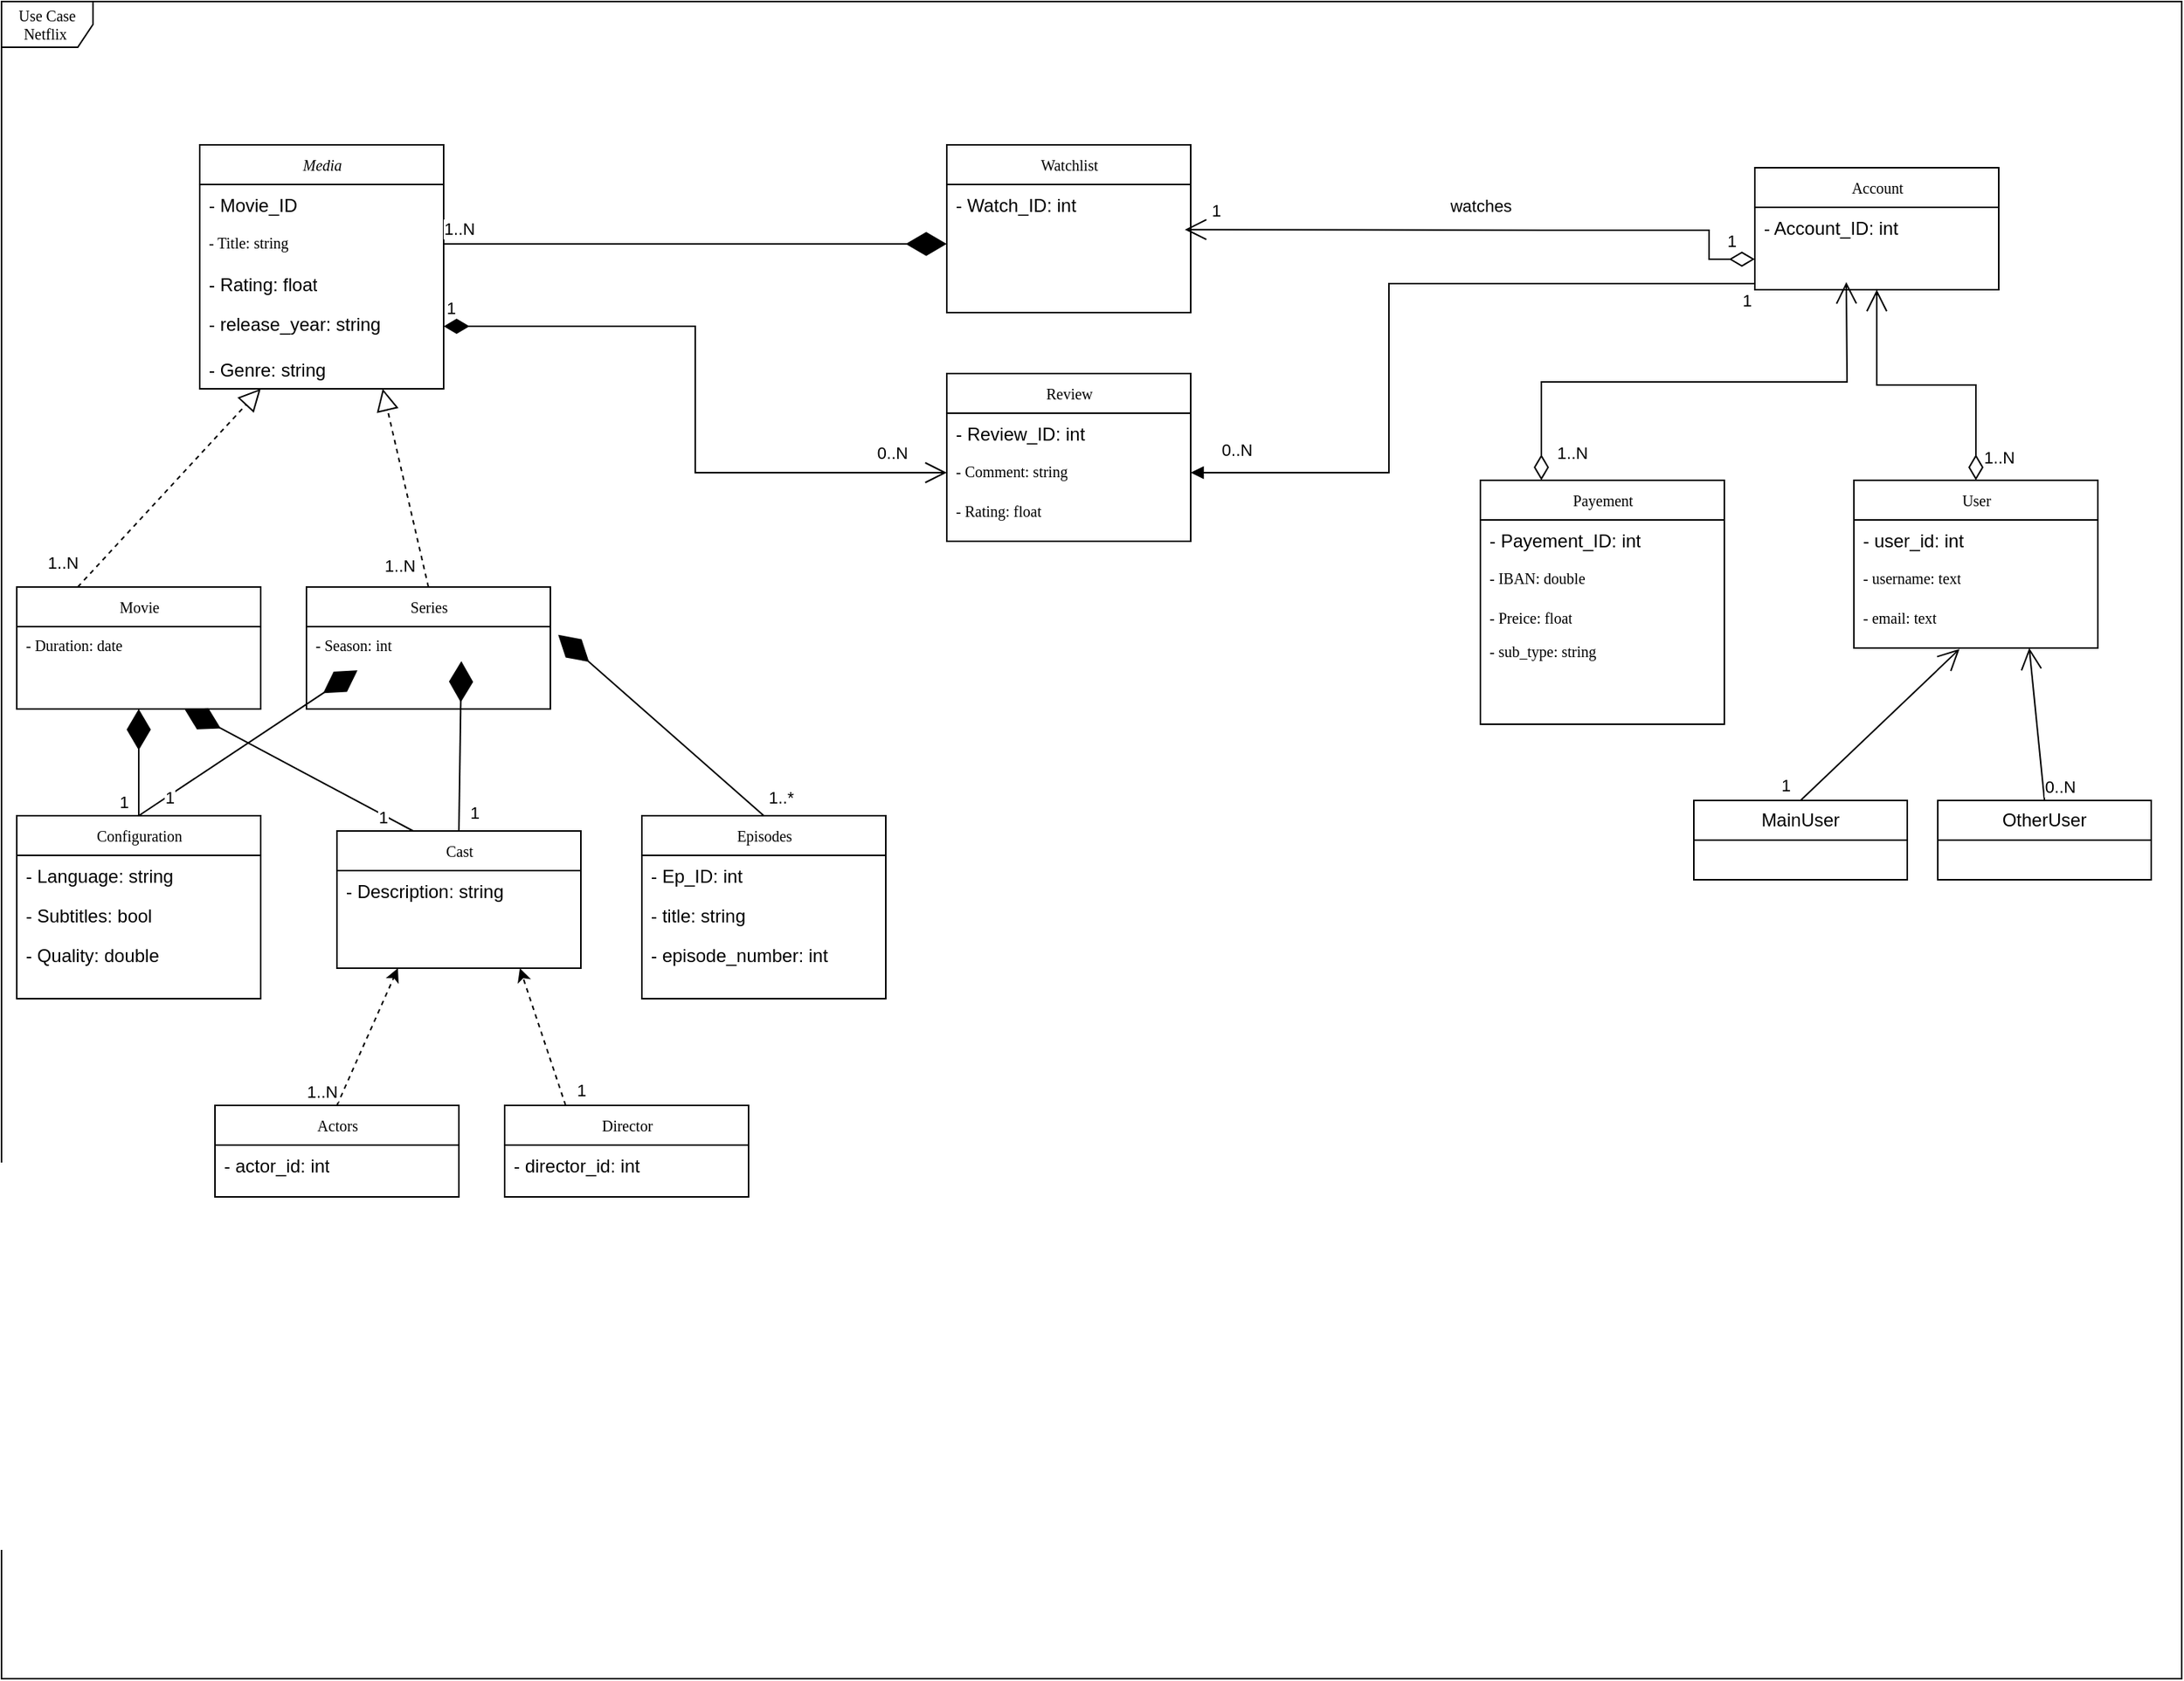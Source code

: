 <mxfile version="24.8.2">
  <diagram name="Page-1" id="c4acf3e9-155e-7222-9cf6-157b1a14988f">
    <mxGraphModel dx="1194" dy="1726" grid="1" gridSize="10" guides="1" tooltips="1" connect="1" arrows="1" fold="1" page="1" pageScale="1" pageWidth="850" pageHeight="1100" background="none" math="0" shadow="0">
      <root>
        <mxCell id="0" />
        <mxCell id="1" parent="0" />
        <mxCell id="17acba5748e5396b-1" value="Use Case Netflix&amp;nbsp;" style="shape=umlFrame;whiteSpace=wrap;html=1;rounded=0;shadow=0;comic=0;labelBackgroundColor=none;strokeWidth=1;fontFamily=Verdana;fontSize=10;align=center;" parent="1" vertex="1">
          <mxGeometry x="60" y="-1064" width="1430" height="1100" as="geometry" />
        </mxCell>
        <mxCell id="17acba5748e5396b-30" value="Movie" style="swimlane;html=1;fontStyle=0;childLayout=stackLayout;horizontal=1;startSize=26;fillColor=none;horizontalStack=0;resizeParent=1;resizeLast=0;collapsible=1;marginBottom=0;swimlaneFillColor=#ffffff;rounded=0;shadow=0;comic=0;labelBackgroundColor=none;strokeWidth=1;fontFamily=Verdana;fontSize=10;align=center;" parent="1" vertex="1">
          <mxGeometry x="70" y="-680" width="160" height="80" as="geometry" />
        </mxCell>
        <mxCell id="MXeGfviL51i1jRM-pdPd-1" value="- Duration: date" style="text;html=1;strokeColor=none;fillColor=none;align=left;verticalAlign=top;spacingLeft=4;spacingRight=4;whiteSpace=wrap;overflow=hidden;rotatable=0;points=[[0,0.5],[1,0.5]];portConstraint=eastwest;fontFamily=Verdana;fontSize=10;fontColor=default;fontStyle=0;labelBackgroundColor=none;" vertex="1" parent="17acba5748e5396b-30">
          <mxGeometry y="26" width="160" height="26" as="geometry" />
        </mxCell>
        <mxCell id="u5OW4T7a8DiHMdrfiU4O-11" value="Episodes" style="swimlane;html=1;fontStyle=0;childLayout=stackLayout;horizontal=1;startSize=26;fillColor=none;horizontalStack=0;resizeParent=1;resizeLast=0;collapsible=1;marginBottom=0;swimlaneFillColor=#ffffff;rounded=0;shadow=0;comic=0;labelBackgroundColor=none;strokeWidth=1;fontFamily=Verdana;fontSize=10;align=center;" parent="1" vertex="1">
          <mxGeometry x="480" y="-530" width="160" height="120" as="geometry">
            <mxRectangle x="310" y="-756" width="80" height="30" as="alternateBounds" />
          </mxGeometry>
        </mxCell>
        <mxCell id="u5OW4T7a8DiHMdrfiU4O-12" value="- Ep_ID: int&lt;div&gt;&lt;br&gt;&lt;/div&gt;" style="text;html=1;strokeColor=none;fillColor=none;align=left;verticalAlign=top;spacingLeft=4;spacingRight=4;whiteSpace=wrap;overflow=hidden;rotatable=0;points=[[0,0.5],[1,0.5]];portConstraint=eastwest;" parent="u5OW4T7a8DiHMdrfiU4O-11" vertex="1">
          <mxGeometry y="26" width="160" height="26" as="geometry" />
        </mxCell>
        <mxCell id="u5OW4T7a8DiHMdrfiU4O-13" value="&lt;div&gt;- title: string&lt;/div&gt;&lt;div&gt;&lt;br&gt;&lt;/div&gt;" style="text;html=1;strokeColor=none;fillColor=none;align=left;verticalAlign=top;spacingLeft=4;spacingRight=4;whiteSpace=wrap;overflow=hidden;rotatable=0;points=[[0,0.5],[1,0.5]];portConstraint=eastwest;" parent="u5OW4T7a8DiHMdrfiU4O-11" vertex="1">
          <mxGeometry y="52" width="160" height="26" as="geometry" />
        </mxCell>
        <mxCell id="u5OW4T7a8DiHMdrfiU4O-37" value="&lt;div&gt;- episode_number: int&lt;/div&gt;&lt;div&gt;&lt;br&gt;&lt;/div&gt;" style="text;html=1;strokeColor=none;fillColor=none;align=left;verticalAlign=top;spacingLeft=4;spacingRight=4;whiteSpace=wrap;overflow=hidden;rotatable=0;points=[[0,0.5],[1,0.5]];portConstraint=eastwest;" parent="u5OW4T7a8DiHMdrfiU4O-11" vertex="1">
          <mxGeometry y="78" width="160" height="26" as="geometry" />
        </mxCell>
        <mxCell id="u5OW4T7a8DiHMdrfiU4O-19" value="Series" style="swimlane;html=1;fontStyle=0;childLayout=stackLayout;horizontal=1;startSize=26;fillColor=none;horizontalStack=0;resizeParent=1;resizeLast=0;collapsible=1;marginBottom=0;swimlaneFillColor=#ffffff;rounded=0;shadow=0;comic=0;labelBackgroundColor=none;strokeWidth=1;fontFamily=Verdana;fontSize=10;align=center;strokeColor=default;verticalAlign=middle;fontColor=default;" parent="1" vertex="1">
          <mxGeometry x="260" y="-680" width="160" height="80" as="geometry" />
        </mxCell>
        <mxCell id="pWf0yoMoPzwOqvPtpyno-2" value="- Season: int" style="text;html=1;strokeColor=none;fillColor=none;align=left;verticalAlign=top;spacingLeft=4;spacingRight=4;whiteSpace=wrap;overflow=hidden;rotatable=0;points=[[0,0.5],[1,0.5]];portConstraint=eastwest;fontFamily=Verdana;fontSize=10;fontColor=default;fontStyle=0;labelBackgroundColor=none;" parent="u5OW4T7a8DiHMdrfiU4O-19" vertex="1">
          <mxGeometry y="26" width="160" height="26" as="geometry" />
        </mxCell>
        <mxCell id="u5OW4T7a8DiHMdrfiU4O-46" value="&lt;i&gt;Media&lt;/i&gt;" style="swimlane;html=1;fontStyle=0;childLayout=stackLayout;horizontal=1;startSize=26;fillColor=none;horizontalStack=0;resizeParent=1;resizeLast=0;collapsible=1;marginBottom=0;swimlaneFillColor=#ffffff;rounded=0;shadow=0;comic=0;labelBackgroundColor=none;strokeWidth=1;fontFamily=Verdana;fontSize=10;align=center;strokeColor=default;verticalAlign=middle;fontColor=default;" parent="1" vertex="1">
          <mxGeometry x="190" y="-970" width="160" height="160" as="geometry" />
        </mxCell>
        <mxCell id="u5OW4T7a8DiHMdrfiU4O-36" value="- Movie_ID" style="text;html=1;strokeColor=none;fillColor=none;align=left;verticalAlign=top;spacingLeft=4;spacingRight=4;whiteSpace=wrap;overflow=hidden;rotatable=0;points=[[0,0.5],[1,0.5]];portConstraint=eastwest;" parent="u5OW4T7a8DiHMdrfiU4O-46" vertex="1">
          <mxGeometry y="26" width="160" height="26" as="geometry" />
        </mxCell>
        <mxCell id="u5OW4T7a8DiHMdrfiU4O-67" value="- Title: string" style="text;html=1;strokeColor=none;fillColor=none;align=left;verticalAlign=top;spacingLeft=4;spacingRight=4;whiteSpace=wrap;overflow=hidden;rotatable=0;points=[[0,0.5],[1,0.5]];portConstraint=eastwest;fontFamily=Verdana;fontSize=10;fontColor=default;fontStyle=0;labelBackgroundColor=none;" parent="u5OW4T7a8DiHMdrfiU4O-46" vertex="1">
          <mxGeometry y="52" width="160" height="26" as="geometry" />
        </mxCell>
        <mxCell id="u5OW4T7a8DiHMdrfiU4O-68" value="&lt;div&gt;&lt;span style=&quot;background-color: initial;&quot;&gt;- Rating: float&lt;/span&gt;&lt;/div&gt;&lt;div&gt;&lt;span style=&quot;background-color: initial;&quot;&gt;&lt;br&gt;&lt;/span&gt;&lt;/div&gt;" style="text;html=1;strokeColor=none;fillColor=none;align=left;verticalAlign=top;spacingLeft=4;spacingRight=4;whiteSpace=wrap;overflow=hidden;rotatable=0;points=[[0,0.5],[1,0.5]];portConstraint=eastwest;" parent="u5OW4T7a8DiHMdrfiU4O-46" vertex="1">
          <mxGeometry y="78" width="160" height="26" as="geometry" />
        </mxCell>
        <mxCell id="u5OW4T7a8DiHMdrfiU4O-86" value="- release_year: string" style="text;html=1;strokeColor=none;fillColor=none;align=left;verticalAlign=top;spacingLeft=4;spacingRight=4;whiteSpace=wrap;overflow=hidden;rotatable=0;points=[[0,0.5],[1,0.5]];portConstraint=eastwest;" parent="u5OW4T7a8DiHMdrfiU4O-46" vertex="1">
          <mxGeometry y="104" width="160" height="30" as="geometry" />
        </mxCell>
        <mxCell id="MXeGfviL51i1jRM-pdPd-2" value="- Genre: string" style="text;html=1;strokeColor=none;fillColor=none;align=left;verticalAlign=top;spacingLeft=4;spacingRight=4;whiteSpace=wrap;overflow=hidden;rotatable=0;points=[[0,0.5],[1,0.5]];portConstraint=eastwest;" vertex="1" parent="u5OW4T7a8DiHMdrfiU4O-46">
          <mxGeometry y="134" width="160" height="26" as="geometry" />
        </mxCell>
        <mxCell id="u5OW4T7a8DiHMdrfiU4O-60" value="" style="endArrow=block;dashed=1;endFill=0;endSize=12;html=1;rounded=0;exitX=0.25;exitY=0;exitDx=0;exitDy=0;entryX=0.25;entryY=1;entryDx=0;entryDy=0;" parent="1" source="17acba5748e5396b-30" target="u5OW4T7a8DiHMdrfiU4O-46" edge="1">
          <mxGeometry width="160" relative="1" as="geometry">
            <mxPoint x="290" y="-760" as="sourcePoint" />
            <mxPoint x="450" y="-760" as="targetPoint" />
          </mxGeometry>
        </mxCell>
        <mxCell id="pWf0yoMoPzwOqvPtpyno-44" value="1..N" style="edgeLabel;html=1;align=center;verticalAlign=middle;resizable=0;points=[];" parent="u5OW4T7a8DiHMdrfiU4O-60" vertex="1" connectable="0">
          <mxGeometry x="-0.767" y="-1" relative="1" as="geometry">
            <mxPoint x="-25" y="-2" as="offset" />
          </mxGeometry>
        </mxCell>
        <mxCell id="u5OW4T7a8DiHMdrfiU4O-62" value="" style="endArrow=block;dashed=1;endFill=0;endSize=12;html=1;rounded=0;entryX=0.75;entryY=1;entryDx=0;entryDy=0;exitX=0.5;exitY=0;exitDx=0;exitDy=0;" parent="1" source="u5OW4T7a8DiHMdrfiU4O-19" target="u5OW4T7a8DiHMdrfiU4O-46" edge="1">
          <mxGeometry width="160" relative="1" as="geometry">
            <mxPoint x="290" y="-760" as="sourcePoint" />
            <mxPoint x="450" y="-760" as="targetPoint" />
          </mxGeometry>
        </mxCell>
        <mxCell id="pWf0yoMoPzwOqvPtpyno-45" value="1..N" style="edgeLabel;html=1;align=center;verticalAlign=middle;resizable=0;points=[];" parent="u5OW4T7a8DiHMdrfiU4O-62" vertex="1" connectable="0">
          <mxGeometry x="-0.756" y="1" relative="1" as="geometry">
            <mxPoint x="-15" y="2" as="offset" />
          </mxGeometry>
        </mxCell>
        <mxCell id="u5OW4T7a8DiHMdrfiU4O-77" value="" style="endArrow=diamondThin;endFill=1;endSize=24;html=1;rounded=0;exitX=0.5;exitY=0;exitDx=0;exitDy=0;targetPerimeterSpacing=0;entryX=1.032;entryY=0.205;entryDx=0;entryDy=0;entryPerimeter=0;" parent="1" source="u5OW4T7a8DiHMdrfiU4O-11" target="pWf0yoMoPzwOqvPtpyno-2" edge="1">
          <mxGeometry width="160" relative="1" as="geometry">
            <mxPoint x="290" y="-520" as="sourcePoint" />
            <mxPoint x="340" y="-600" as="targetPoint" />
          </mxGeometry>
        </mxCell>
        <mxCell id="u5OW4T7a8DiHMdrfiU4O-81" value="1..*" style="edgeLabel;html=1;align=center;verticalAlign=middle;resizable=0;points=[];" parent="u5OW4T7a8DiHMdrfiU4O-77" vertex="1" connectable="0">
          <mxGeometry x="-0.769" relative="1" as="geometry">
            <mxPoint x="26" y="1" as="offset" />
          </mxGeometry>
        </mxCell>
        <mxCell id="OyGu7xgzBfIXpcRJ4Xiw-1" value="Watchlist" style="swimlane;html=1;fontStyle=0;childLayout=stackLayout;horizontal=1;startSize=26;fillColor=none;horizontalStack=0;resizeParent=1;resizeLast=0;collapsible=1;marginBottom=0;swimlaneFillColor=#ffffff;rounded=0;shadow=0;comic=0;labelBackgroundColor=none;strokeWidth=1;fontFamily=Verdana;fontSize=10;align=center;" parent="1" vertex="1">
          <mxGeometry x="680" y="-970" width="160" height="110" as="geometry" />
        </mxCell>
        <mxCell id="OyGu7xgzBfIXpcRJ4Xiw-2" value="- Watch_ID: int" style="text;html=1;strokeColor=none;fillColor=none;align=left;verticalAlign=top;spacingLeft=4;spacingRight=4;whiteSpace=wrap;overflow=hidden;rotatable=0;points=[[0,0.5],[1,0.5]];portConstraint=eastwest;" parent="OyGu7xgzBfIXpcRJ4Xiw-1" vertex="1">
          <mxGeometry y="26" width="160" height="26" as="geometry" />
        </mxCell>
        <mxCell id="OyGu7xgzBfIXpcRJ4Xiw-26" style="rounded=0;orthogonalLoop=1;jettySize=auto;html=1;exitX=0.25;exitY=0;exitDx=0;exitDy=0;entryX=0.75;entryY=1;entryDx=0;entryDy=0;dashed=1;" parent="1" source="OyGu7xgzBfIXpcRJ4Xiw-7" target="OyGu7xgzBfIXpcRJ4Xiw-15" edge="1">
          <mxGeometry relative="1" as="geometry">
            <mxPoint x="820.034" y="-530.0" as="targetPoint" />
          </mxGeometry>
        </mxCell>
        <mxCell id="pWf0yoMoPzwOqvPtpyno-51" value="1" style="edgeLabel;html=1;align=center;verticalAlign=middle;resizable=0;points=[];" parent="OyGu7xgzBfIXpcRJ4Xiw-26" vertex="1" connectable="0">
          <mxGeometry x="-0.797" y="-3" relative="1" as="geometry">
            <mxPoint x="10" as="offset" />
          </mxGeometry>
        </mxCell>
        <mxCell id="OyGu7xgzBfIXpcRJ4Xiw-7" value="Director" style="swimlane;html=1;fontStyle=0;childLayout=stackLayout;horizontal=1;startSize=26;fillColor=none;horizontalStack=0;resizeParent=1;resizeLast=0;collapsible=1;marginBottom=0;swimlaneFillColor=#ffffff;rounded=0;shadow=0;comic=0;labelBackgroundColor=none;strokeWidth=1;fontFamily=Verdana;fontSize=10;align=center;" parent="1" vertex="1">
          <mxGeometry x="390" y="-340" width="160" height="60" as="geometry" />
        </mxCell>
        <mxCell id="OyGu7xgzBfIXpcRJ4Xiw-9" value="- director_id: int" style="text;html=1;strokeColor=none;fillColor=none;align=left;verticalAlign=top;spacingLeft=4;spacingRight=4;whiteSpace=wrap;overflow=hidden;rotatable=0;points=[[0,0.5],[1,0.5]];portConstraint=eastwest;" parent="OyGu7xgzBfIXpcRJ4Xiw-7" vertex="1">
          <mxGeometry y="26" width="160" height="26" as="geometry" />
        </mxCell>
        <mxCell id="OyGu7xgzBfIXpcRJ4Xiw-18" style="rounded=0;orthogonalLoop=1;jettySize=auto;html=1;exitX=0.5;exitY=0;exitDx=0;exitDy=0;entryX=0.25;entryY=1;entryDx=0;entryDy=0;dashed=1;" parent="1" source="OyGu7xgzBfIXpcRJ4Xiw-11" target="OyGu7xgzBfIXpcRJ4Xiw-15" edge="1">
          <mxGeometry relative="1" as="geometry" />
        </mxCell>
        <mxCell id="pWf0yoMoPzwOqvPtpyno-50" value="1..N" style="edgeLabel;html=1;align=center;verticalAlign=middle;resizable=0;points=[];" parent="OyGu7xgzBfIXpcRJ4Xiw-18" vertex="1" connectable="0">
          <mxGeometry x="-0.804" y="1" relative="1" as="geometry">
            <mxPoint x="-13" as="offset" />
          </mxGeometry>
        </mxCell>
        <mxCell id="OyGu7xgzBfIXpcRJ4Xiw-11" value="Actors" style="swimlane;html=1;fontStyle=0;childLayout=stackLayout;horizontal=1;startSize=26;fillColor=none;horizontalStack=0;resizeParent=1;resizeLast=0;collapsible=1;marginBottom=0;swimlaneFillColor=#ffffff;rounded=0;shadow=0;comic=0;labelBackgroundColor=none;strokeWidth=1;fontFamily=Verdana;fontSize=10;align=center;" parent="1" vertex="1">
          <mxGeometry x="200" y="-340" width="160" height="60" as="geometry" />
        </mxCell>
        <mxCell id="OyGu7xgzBfIXpcRJ4Xiw-13" value="- actor_id: int" style="text;html=1;strokeColor=none;fillColor=none;align=left;verticalAlign=top;spacingLeft=4;spacingRight=4;whiteSpace=wrap;overflow=hidden;rotatable=0;points=[[0,0.5],[1,0.5]];portConstraint=eastwest;" parent="OyGu7xgzBfIXpcRJ4Xiw-11" vertex="1">
          <mxGeometry y="26" width="160" height="26" as="geometry" />
        </mxCell>
        <mxCell id="OyGu7xgzBfIXpcRJ4Xiw-15" value="Cast" style="swimlane;html=1;fontStyle=0;childLayout=stackLayout;horizontal=1;startSize=26;fillColor=none;horizontalStack=0;resizeParent=1;resizeLast=0;collapsible=1;marginBottom=0;swimlaneFillColor=#ffffff;rounded=0;shadow=0;comic=0;labelBackgroundColor=none;strokeWidth=1;fontFamily=Verdana;fontSize=10;align=center;" parent="1" vertex="1">
          <mxGeometry x="280" y="-520" width="160" height="90" as="geometry" />
        </mxCell>
        <mxCell id="OyGu7xgzBfIXpcRJ4Xiw-17" value="- Description: string" style="text;html=1;strokeColor=none;fillColor=none;align=left;verticalAlign=top;spacingLeft=4;spacingRight=4;whiteSpace=wrap;overflow=hidden;rotatable=0;points=[[0,0.5],[1,0.5]];portConstraint=eastwest;" parent="OyGu7xgzBfIXpcRJ4Xiw-15" vertex="1">
          <mxGeometry y="26" width="160" height="26" as="geometry" />
        </mxCell>
        <mxCell id="OyGu7xgzBfIXpcRJ4Xiw-27" value="User" style="swimlane;html=1;fontStyle=0;childLayout=stackLayout;horizontal=1;startSize=26;fillColor=none;horizontalStack=0;resizeParent=1;resizeLast=0;collapsible=1;marginBottom=0;swimlaneFillColor=#ffffff;rounded=0;shadow=0;comic=0;labelBackgroundColor=none;strokeWidth=1;fontFamily=Verdana;fontSize=10;align=center;" parent="1" vertex="1">
          <mxGeometry x="1275" y="-750" width="160" height="110" as="geometry" />
        </mxCell>
        <mxCell id="OyGu7xgzBfIXpcRJ4Xiw-29" value="- user_id: int" style="text;html=1;strokeColor=none;fillColor=none;align=left;verticalAlign=top;spacingLeft=4;spacingRight=4;whiteSpace=wrap;overflow=hidden;rotatable=0;points=[[0,0.5],[1,0.5]];portConstraint=eastwest;" parent="OyGu7xgzBfIXpcRJ4Xiw-27" vertex="1">
          <mxGeometry y="26" width="160" height="26" as="geometry" />
        </mxCell>
        <mxCell id="OyGu7xgzBfIXpcRJ4Xiw-30" value="- username: text" style="text;html=1;strokeColor=none;fillColor=none;align=left;verticalAlign=top;spacingLeft=4;spacingRight=4;whiteSpace=wrap;overflow=hidden;rotatable=0;points=[[0,0.5],[1,0.5]];portConstraint=eastwest;fontFamily=Verdana;fontSize=10;fontColor=default;fontStyle=0;labelBackgroundColor=none;" parent="OyGu7xgzBfIXpcRJ4Xiw-27" vertex="1">
          <mxGeometry y="52" width="160" height="26" as="geometry" />
        </mxCell>
        <mxCell id="OyGu7xgzBfIXpcRJ4Xiw-31" value="- email: text" style="text;html=1;strokeColor=none;fillColor=none;align=left;verticalAlign=top;spacingLeft=4;spacingRight=4;whiteSpace=wrap;overflow=hidden;rotatable=0;points=[[0,0.5],[1,0.5]];portConstraint=eastwest;fontFamily=Verdana;fontSize=10;fontColor=default;fontStyle=0;labelBackgroundColor=none;" parent="OyGu7xgzBfIXpcRJ4Xiw-27" vertex="1">
          <mxGeometry y="78" width="160" height="26" as="geometry" />
        </mxCell>
        <mxCell id="OyGu7xgzBfIXpcRJ4Xiw-32" value="Payement" style="swimlane;html=1;fontStyle=0;childLayout=stackLayout;horizontal=1;startSize=26;fillColor=none;horizontalStack=0;resizeParent=1;resizeLast=0;collapsible=1;marginBottom=0;swimlaneFillColor=#ffffff;rounded=0;shadow=0;comic=0;labelBackgroundColor=none;strokeWidth=1;fontFamily=Verdana;fontSize=10;align=center;" parent="1" vertex="1">
          <mxGeometry x="1030" y="-750" width="160" height="160" as="geometry" />
        </mxCell>
        <mxCell id="OyGu7xgzBfIXpcRJ4Xiw-33" value="- Payement_ID: int" style="text;html=1;strokeColor=none;fillColor=none;align=left;verticalAlign=top;spacingLeft=4;spacingRight=4;whiteSpace=wrap;overflow=hidden;rotatable=0;points=[[0,0.5],[1,0.5]];portConstraint=eastwest;" parent="OyGu7xgzBfIXpcRJ4Xiw-32" vertex="1">
          <mxGeometry y="26" width="160" height="26" as="geometry" />
        </mxCell>
        <mxCell id="OyGu7xgzBfIXpcRJ4Xiw-34" value="- IBAN: double" style="text;html=1;strokeColor=none;fillColor=none;align=left;verticalAlign=top;spacingLeft=4;spacingRight=4;whiteSpace=wrap;overflow=hidden;rotatable=0;points=[[0,0.5],[1,0.5]];portConstraint=eastwest;fontFamily=Verdana;fontSize=10;fontColor=default;fontStyle=0;labelBackgroundColor=none;" parent="OyGu7xgzBfIXpcRJ4Xiw-32" vertex="1">
          <mxGeometry y="52" width="160" height="26" as="geometry" />
        </mxCell>
        <mxCell id="OyGu7xgzBfIXpcRJ4Xiw-35" value="- Preice: float" style="text;html=1;strokeColor=none;fillColor=none;align=left;verticalAlign=top;spacingLeft=4;spacingRight=4;whiteSpace=wrap;overflow=hidden;rotatable=0;points=[[0,0.5],[1,0.5]];portConstraint=eastwest;fontFamily=Verdana;fontSize=10;fontColor=default;fontStyle=0;labelBackgroundColor=none;" parent="OyGu7xgzBfIXpcRJ4Xiw-32" vertex="1">
          <mxGeometry y="78" width="160" height="22" as="geometry" />
        </mxCell>
        <mxCell id="OyGu7xgzBfIXpcRJ4Xiw-40" value="- sub_type: string" style="text;html=1;strokeColor=none;fillColor=none;align=left;verticalAlign=top;spacingLeft=4;spacingRight=4;whiteSpace=wrap;overflow=hidden;rotatable=0;points=[[0,0.5],[1,0.5]];portConstraint=eastwest;fontFamily=Verdana;fontSize=10;fontColor=default;fontStyle=0;labelBackgroundColor=none;" parent="OyGu7xgzBfIXpcRJ4Xiw-32" vertex="1">
          <mxGeometry y="100" width="160" height="26" as="geometry" />
        </mxCell>
        <mxCell id="OyGu7xgzBfIXpcRJ4Xiw-36" value="Review" style="swimlane;html=1;fontStyle=0;childLayout=stackLayout;horizontal=1;startSize=26;fillColor=none;horizontalStack=0;resizeParent=1;resizeLast=0;collapsible=1;marginBottom=0;swimlaneFillColor=#ffffff;rounded=0;shadow=0;comic=0;labelBackgroundColor=none;strokeWidth=1;fontFamily=Verdana;fontSize=10;align=center;" parent="1" vertex="1">
          <mxGeometry x="680" y="-820" width="160" height="110" as="geometry" />
        </mxCell>
        <mxCell id="OyGu7xgzBfIXpcRJ4Xiw-37" value="- Review_ID: int" style="text;html=1;strokeColor=none;fillColor=none;align=left;verticalAlign=top;spacingLeft=4;spacingRight=4;whiteSpace=wrap;overflow=hidden;rotatable=0;points=[[0,0.5],[1,0.5]];portConstraint=eastwest;" parent="OyGu7xgzBfIXpcRJ4Xiw-36" vertex="1">
          <mxGeometry y="26" width="160" height="26" as="geometry" />
        </mxCell>
        <mxCell id="OyGu7xgzBfIXpcRJ4Xiw-38" value="- Comment: string" style="text;html=1;strokeColor=none;fillColor=none;align=left;verticalAlign=top;spacingLeft=4;spacingRight=4;whiteSpace=wrap;overflow=hidden;rotatable=0;points=[[0,0.5],[1,0.5]];portConstraint=eastwest;fontFamily=Verdana;fontSize=10;fontColor=default;fontStyle=0;labelBackgroundColor=none;" parent="OyGu7xgzBfIXpcRJ4Xiw-36" vertex="1">
          <mxGeometry y="52" width="160" height="26" as="geometry" />
        </mxCell>
        <mxCell id="OyGu7xgzBfIXpcRJ4Xiw-39" value="- Rating: float" style="text;html=1;strokeColor=none;fillColor=none;align=left;verticalAlign=top;spacingLeft=4;spacingRight=4;whiteSpace=wrap;overflow=hidden;rotatable=0;points=[[0,0.5],[1,0.5]];portConstraint=eastwest;fontFamily=Verdana;fontSize=10;fontColor=default;fontStyle=0;labelBackgroundColor=none;" parent="OyGu7xgzBfIXpcRJ4Xiw-36" vertex="1">
          <mxGeometry y="78" width="160" height="26" as="geometry" />
        </mxCell>
        <mxCell id="OyGu7xgzBfIXpcRJ4Xiw-57" value="" style="endArrow=diamondThin;endFill=1;endSize=24;html=1;rounded=0;entryX=0;entryY=0.5;entryDx=0;entryDy=0;exitX=1;exitY=0.5;exitDx=0;exitDy=0;" parent="1" source="u5OW4T7a8DiHMdrfiU4O-67" edge="1">
          <mxGeometry width="160" relative="1" as="geometry">
            <mxPoint x="330" y="-990" as="sourcePoint" />
            <mxPoint x="680" y="-905.0" as="targetPoint" />
          </mxGeometry>
        </mxCell>
        <mxCell id="OyGu7xgzBfIXpcRJ4Xiw-58" value="1..N" style="edgeLabel;html=1;align=center;verticalAlign=middle;resizable=0;points=[];" parent="OyGu7xgzBfIXpcRJ4Xiw-57" vertex="1" connectable="0">
          <mxGeometry x="-0.73" y="-2" relative="1" as="geometry">
            <mxPoint x="-35" y="-12" as="offset" />
          </mxGeometry>
        </mxCell>
        <mxCell id="pWf0yoMoPzwOqvPtpyno-3" value="Configuration" style="swimlane;html=1;fontStyle=0;childLayout=stackLayout;horizontal=1;startSize=26;fillColor=none;horizontalStack=0;resizeParent=1;resizeLast=0;collapsible=1;marginBottom=0;swimlaneFillColor=#ffffff;rounded=0;shadow=0;comic=0;labelBackgroundColor=none;strokeWidth=1;fontFamily=Verdana;fontSize=10;align=center;" parent="1" vertex="1">
          <mxGeometry x="70" y="-530" width="160" height="120" as="geometry">
            <mxRectangle x="310" y="-756" width="80" height="30" as="alternateBounds" />
          </mxGeometry>
        </mxCell>
        <mxCell id="pWf0yoMoPzwOqvPtpyno-4" value="&lt;div&gt;- Language: string&lt;/div&gt;" style="text;html=1;strokeColor=none;fillColor=none;align=left;verticalAlign=top;spacingLeft=4;spacingRight=4;whiteSpace=wrap;overflow=hidden;rotatable=0;points=[[0,0.5],[1,0.5]];portConstraint=eastwest;" parent="pWf0yoMoPzwOqvPtpyno-3" vertex="1">
          <mxGeometry y="26" width="160" height="26" as="geometry" />
        </mxCell>
        <mxCell id="pWf0yoMoPzwOqvPtpyno-5" value="&lt;div&gt;- Subtitles: bool&lt;/div&gt;" style="text;html=1;strokeColor=none;fillColor=none;align=left;verticalAlign=top;spacingLeft=4;spacingRight=4;whiteSpace=wrap;overflow=hidden;rotatable=0;points=[[0,0.5],[1,0.5]];portConstraint=eastwest;" parent="pWf0yoMoPzwOqvPtpyno-3" vertex="1">
          <mxGeometry y="52" width="160" height="26" as="geometry" />
        </mxCell>
        <mxCell id="pWf0yoMoPzwOqvPtpyno-6" value="&lt;div&gt;- Quality: double&lt;/div&gt;" style="text;html=1;strokeColor=none;fillColor=none;align=left;verticalAlign=top;spacingLeft=4;spacingRight=4;whiteSpace=wrap;overflow=hidden;rotatable=0;points=[[0,0.5],[1,0.5]];portConstraint=eastwest;" parent="pWf0yoMoPzwOqvPtpyno-3" vertex="1">
          <mxGeometry y="78" width="160" height="26" as="geometry" />
        </mxCell>
        <mxCell id="pWf0yoMoPzwOqvPtpyno-7" value="" style="endArrow=diamondThin;endFill=1;endSize=24;html=1;rounded=0;exitX=0.5;exitY=0;exitDx=0;exitDy=0;targetPerimeterSpacing=0;entryX=0.5;entryY=1;entryDx=0;entryDy=0;" parent="1" source="pWf0yoMoPzwOqvPtpyno-3" target="17acba5748e5396b-30" edge="1">
          <mxGeometry width="160" relative="1" as="geometry">
            <mxPoint x="140" y="-529" as="sourcePoint" />
            <mxPoint x="141" y="-600" as="targetPoint" />
          </mxGeometry>
        </mxCell>
        <mxCell id="pWf0yoMoPzwOqvPtpyno-46" value="1" style="edgeLabel;html=1;align=center;verticalAlign=middle;resizable=0;points=[];" parent="pWf0yoMoPzwOqvPtpyno-7" vertex="1" connectable="0">
          <mxGeometry x="-0.671" relative="1" as="geometry">
            <mxPoint x="-10" y="2" as="offset" />
          </mxGeometry>
        </mxCell>
        <mxCell id="pWf0yoMoPzwOqvPtpyno-9" value="" style="endArrow=diamondThin;endFill=1;endSize=24;html=1;rounded=0;exitX=0.5;exitY=0;exitDx=0;exitDy=0;targetPerimeterSpacing=0;entryX=0.209;entryY=1.103;entryDx=0;entryDy=0;entryPerimeter=0;" parent="1" source="pWf0yoMoPzwOqvPtpyno-3" target="pWf0yoMoPzwOqvPtpyno-2" edge="1">
          <mxGeometry width="160" relative="1" as="geometry">
            <mxPoint x="190" y="-520" as="sourcePoint" />
            <mxPoint x="350" y="-600" as="targetPoint" />
          </mxGeometry>
        </mxCell>
        <mxCell id="pWf0yoMoPzwOqvPtpyno-47" value="1" style="edgeLabel;html=1;align=center;verticalAlign=middle;resizable=0;points=[];" parent="pWf0yoMoPzwOqvPtpyno-9" vertex="1" connectable="0">
          <mxGeometry x="-0.788" y="-1" relative="1" as="geometry">
            <mxPoint x="4" y="-3" as="offset" />
          </mxGeometry>
        </mxCell>
        <mxCell id="pWf0yoMoPzwOqvPtpyno-10" value="Account" style="swimlane;html=1;fontStyle=0;childLayout=stackLayout;horizontal=1;startSize=26;fillColor=none;horizontalStack=0;resizeParent=1;resizeLast=0;collapsible=1;marginBottom=0;swimlaneFillColor=#ffffff;rounded=0;shadow=0;comic=0;labelBackgroundColor=none;strokeWidth=1;fontFamily=Verdana;fontSize=10;align=center;" parent="1" vertex="1">
          <mxGeometry x="1210" y="-955" width="160" height="80" as="geometry" />
        </mxCell>
        <mxCell id="pWf0yoMoPzwOqvPtpyno-11" value="- Account_ID: int" style="text;html=1;strokeColor=none;fillColor=none;align=left;verticalAlign=top;spacingLeft=4;spacingRight=4;whiteSpace=wrap;overflow=hidden;rotatable=0;points=[[0,0.5],[1,0.5]];portConstraint=eastwest;" parent="pWf0yoMoPzwOqvPtpyno-10" vertex="1">
          <mxGeometry y="26" width="160" height="26" as="geometry" />
        </mxCell>
        <mxCell id="pWf0yoMoPzwOqvPtpyno-16" value="" style="endArrow=open;html=1;endSize=12;startArrow=diamondThin;startSize=14;startFill=0;edgeStyle=orthogonalEdgeStyle;align=left;verticalAlign=bottom;rounded=0;exitX=0.5;exitY=0;exitDx=0;exitDy=0;entryX=0.5;entryY=1;entryDx=0;entryDy=0;" parent="1" source="OyGu7xgzBfIXpcRJ4Xiw-27" target="pWf0yoMoPzwOqvPtpyno-10" edge="1">
          <mxGeometry x="-1" y="3" relative="1" as="geometry">
            <mxPoint x="1160" y="-810" as="sourcePoint" />
            <mxPoint x="1320" y="-810" as="targetPoint" />
          </mxGeometry>
        </mxCell>
        <mxCell id="pWf0yoMoPzwOqvPtpyno-40" value="1..N" style="edgeLabel;html=1;align=center;verticalAlign=middle;resizable=0;points=[];" parent="pWf0yoMoPzwOqvPtpyno-16" vertex="1" connectable="0">
          <mxGeometry x="-0.918" relative="1" as="geometry">
            <mxPoint x="15" y="-7" as="offset" />
          </mxGeometry>
        </mxCell>
        <mxCell id="pWf0yoMoPzwOqvPtpyno-17" value="" style="endArrow=open;html=1;endSize=12;startArrow=diamondThin;startSize=14;startFill=0;edgeStyle=orthogonalEdgeStyle;align=left;verticalAlign=bottom;rounded=0;exitX=0.25;exitY=0;exitDx=0;exitDy=0;" parent="1" source="OyGu7xgzBfIXpcRJ4Xiw-32" edge="1">
          <mxGeometry x="-1" y="3" relative="1" as="geometry">
            <mxPoint x="1285" y="-740" as="sourcePoint" />
            <mxPoint x="1270" y="-880" as="targetPoint" />
          </mxGeometry>
        </mxCell>
        <mxCell id="pWf0yoMoPzwOqvPtpyno-41" value="1..N" style="edgeLabel;html=1;align=center;verticalAlign=middle;resizable=0;points=[];" parent="pWf0yoMoPzwOqvPtpyno-17" vertex="1" connectable="0">
          <mxGeometry x="-0.955" y="-1" relative="1" as="geometry">
            <mxPoint x="19" y="-11" as="offset" />
          </mxGeometry>
        </mxCell>
        <mxCell id="pWf0yoMoPzwOqvPtpyno-19" value="" style="endArrow=diamondThin;endFill=1;endSize=24;html=1;rounded=0;exitX=0.5;exitY=0;exitDx=0;exitDy=0;targetPerimeterSpacing=0;" parent="1" edge="1">
          <mxGeometry width="160" relative="1" as="geometry">
            <mxPoint x="330" y="-520" as="sourcePoint" />
            <mxPoint x="180" y="-600" as="targetPoint" />
          </mxGeometry>
        </mxCell>
        <mxCell id="pWf0yoMoPzwOqvPtpyno-48" value="1" style="edgeLabel;html=1;align=center;verticalAlign=middle;resizable=0;points=[];" parent="pWf0yoMoPzwOqvPtpyno-19" vertex="1" connectable="0">
          <mxGeometry x="-0.858" y="-1" relative="1" as="geometry">
            <mxPoint x="-10" y="-3" as="offset" />
          </mxGeometry>
        </mxCell>
        <mxCell id="pWf0yoMoPzwOqvPtpyno-20" value="" style="endArrow=diamondThin;endFill=1;endSize=24;html=1;rounded=0;exitX=0.5;exitY=0;exitDx=0;exitDy=0;targetPerimeterSpacing=0;entryX=0.635;entryY=0.869;entryDx=0;entryDy=0;entryPerimeter=0;" parent="1" target="pWf0yoMoPzwOqvPtpyno-2" edge="1">
          <mxGeometry width="160" relative="1" as="geometry">
            <mxPoint x="360" y="-520" as="sourcePoint" />
            <mxPoint x="360" y="-590" as="targetPoint" />
          </mxGeometry>
        </mxCell>
        <mxCell id="pWf0yoMoPzwOqvPtpyno-49" value="1" style="edgeLabel;html=1;align=center;verticalAlign=middle;resizable=0;points=[];" parent="pWf0yoMoPzwOqvPtpyno-20" vertex="1" connectable="0">
          <mxGeometry x="-0.855" y="-1" relative="1" as="geometry">
            <mxPoint x="9" y="-4" as="offset" />
          </mxGeometry>
        </mxCell>
        <mxCell id="pWf0yoMoPzwOqvPtpyno-21" value="MainUser" style="swimlane;fontStyle=0;childLayout=stackLayout;horizontal=1;startSize=26;fillColor=none;horizontalStack=0;resizeParent=1;resizeParentMax=0;resizeLast=0;collapsible=1;marginBottom=0;whiteSpace=wrap;html=1;" parent="1" vertex="1">
          <mxGeometry x="1170" y="-540" width="140" height="52" as="geometry" />
        </mxCell>
        <mxCell id="pWf0yoMoPzwOqvPtpyno-25" value="OtherUser" style="swimlane;fontStyle=0;childLayout=stackLayout;horizontal=1;startSize=26;fillColor=none;horizontalStack=0;resizeParent=1;resizeParentMax=0;resizeLast=0;collapsible=1;marginBottom=0;whiteSpace=wrap;html=1;" parent="1" vertex="1">
          <mxGeometry x="1330" y="-540" width="140" height="52" as="geometry" />
        </mxCell>
        <mxCell id="pWf0yoMoPzwOqvPtpyno-29" value="" style="endArrow=open;endFill=1;endSize=12;html=1;rounded=0;exitX=0.5;exitY=0;exitDx=0;exitDy=0;entryX=0.433;entryY=1.256;entryDx=0;entryDy=0;entryPerimeter=0;" parent="1" source="pWf0yoMoPzwOqvPtpyno-21" target="OyGu7xgzBfIXpcRJ4Xiw-31" edge="1">
          <mxGeometry width="160" relative="1" as="geometry">
            <mxPoint x="1270" y="-580" as="sourcePoint" />
            <mxPoint x="1430" y="-580" as="targetPoint" />
          </mxGeometry>
        </mxCell>
        <mxCell id="pWf0yoMoPzwOqvPtpyno-42" value="1" style="edgeLabel;html=1;align=center;verticalAlign=middle;resizable=0;points=[];" parent="pWf0yoMoPzwOqvPtpyno-29" vertex="1" connectable="0">
          <mxGeometry x="-0.792" y="1" relative="1" as="geometry">
            <mxPoint x="-20" y="1" as="offset" />
          </mxGeometry>
        </mxCell>
        <mxCell id="pWf0yoMoPzwOqvPtpyno-30" value="" style="endArrow=open;endFill=1;endSize=12;html=1;rounded=0;exitX=0.5;exitY=0;exitDx=0;exitDy=0;" parent="1" source="pWf0yoMoPzwOqvPtpyno-25" edge="1">
          <mxGeometry width="160" relative="1" as="geometry">
            <mxPoint x="1270" y="-580" as="sourcePoint" />
            <mxPoint x="1390" y="-640" as="targetPoint" />
          </mxGeometry>
        </mxCell>
        <mxCell id="pWf0yoMoPzwOqvPtpyno-43" value="0..N" style="edgeLabel;html=1;align=center;verticalAlign=middle;resizable=0;points=[];" parent="pWf0yoMoPzwOqvPtpyno-30" vertex="1" connectable="0">
          <mxGeometry x="-0.747" relative="1" as="geometry">
            <mxPoint x="11" y="3" as="offset" />
          </mxGeometry>
        </mxCell>
        <mxCell id="pWf0yoMoPzwOqvPtpyno-37" value="watches" style="endArrow=open;html=1;endSize=12;startArrow=diamondThin;startSize=14;startFill=0;edgeStyle=orthogonalEdgeStyle;rounded=0;exitX=0;exitY=0.75;exitDx=0;exitDy=0;entryX=0.976;entryY=1.138;entryDx=0;entryDy=0;entryPerimeter=0;" parent="1" source="pWf0yoMoPzwOqvPtpyno-10" target="OyGu7xgzBfIXpcRJ4Xiw-2" edge="1">
          <mxGeometry x="0.013" y="-16" relative="1" as="geometry">
            <mxPoint x="890" y="-910" as="sourcePoint" />
            <mxPoint x="1050" y="-910" as="targetPoint" />
            <Array as="points">
              <mxPoint x="1180" y="-895" />
              <mxPoint x="1180" y="-914" />
              <mxPoint x="1080" y="-910" />
              <mxPoint x="1025" y="-914" />
            </Array>
            <mxPoint as="offset" />
          </mxGeometry>
        </mxCell>
        <mxCell id="pWf0yoMoPzwOqvPtpyno-38" value="1" style="edgeLabel;resizable=0;html=1;align=left;verticalAlign=top;" parent="pWf0yoMoPzwOqvPtpyno-37" connectable="0" vertex="1">
          <mxGeometry x="-1" relative="1" as="geometry">
            <mxPoint x="-20" y="-25" as="offset" />
          </mxGeometry>
        </mxCell>
        <mxCell id="pWf0yoMoPzwOqvPtpyno-39" value="1" style="edgeLabel;resizable=0;html=1;align=right;verticalAlign=top;" parent="pWf0yoMoPzwOqvPtpyno-37" connectable="0" vertex="1">
          <mxGeometry x="1" relative="1" as="geometry">
            <mxPoint x="24" y="-26" as="offset" />
          </mxGeometry>
        </mxCell>
        <mxCell id="pWf0yoMoPzwOqvPtpyno-52" value="" style="endArrow=block;endFill=1;html=1;edgeStyle=orthogonalEdgeStyle;align=left;verticalAlign=top;rounded=0;entryX=1;entryY=0.5;entryDx=0;entryDy=0;" parent="1" target="OyGu7xgzBfIXpcRJ4Xiw-38" edge="1">
          <mxGeometry x="-1" relative="1" as="geometry">
            <mxPoint x="1210" y="-879" as="sourcePoint" />
            <mxPoint x="1010" y="-730" as="targetPoint" />
            <Array as="points">
              <mxPoint x="970" y="-879" />
              <mxPoint x="970" y="-755" />
            </Array>
          </mxGeometry>
        </mxCell>
        <mxCell id="pWf0yoMoPzwOqvPtpyno-53" value="1" style="edgeLabel;resizable=0;html=1;align=left;verticalAlign=bottom;" parent="pWf0yoMoPzwOqvPtpyno-52" connectable="0" vertex="1">
          <mxGeometry x="-1" relative="1" as="geometry">
            <mxPoint x="-10" y="19" as="offset" />
          </mxGeometry>
        </mxCell>
        <mxCell id="pWf0yoMoPzwOqvPtpyno-54" value="0..N" style="edgeLabel;html=1;align=center;verticalAlign=middle;resizable=0;points=[];" parent="pWf0yoMoPzwOqvPtpyno-52" vertex="1" connectable="0">
          <mxGeometry x="0.933" y="-1" relative="1" as="geometry">
            <mxPoint x="13" y="-14" as="offset" />
          </mxGeometry>
        </mxCell>
        <mxCell id="pWf0yoMoPzwOqvPtpyno-55" value="1" style="endArrow=open;html=1;endSize=12;startArrow=diamondThin;startSize=14;startFill=1;edgeStyle=orthogonalEdgeStyle;align=left;verticalAlign=bottom;rounded=0;exitX=1;exitY=0.5;exitDx=0;exitDy=0;entryX=0;entryY=0.5;entryDx=0;entryDy=0;" parent="1" source="u5OW4T7a8DiHMdrfiU4O-86" target="OyGu7xgzBfIXpcRJ4Xiw-38" edge="1">
          <mxGeometry x="-1" y="3" relative="1" as="geometry">
            <mxPoint x="600" y="-790" as="sourcePoint" />
            <mxPoint x="760" y="-790" as="targetPoint" />
          </mxGeometry>
        </mxCell>
        <mxCell id="pWf0yoMoPzwOqvPtpyno-56" value="0..N" style="edgeLabel;html=1;align=center;verticalAlign=middle;resizable=0;points=[];" parent="pWf0yoMoPzwOqvPtpyno-55" vertex="1" connectable="0">
          <mxGeometry x="0.832" relative="1" as="geometry">
            <mxPoint y="-13" as="offset" />
          </mxGeometry>
        </mxCell>
      </root>
    </mxGraphModel>
  </diagram>
</mxfile>
